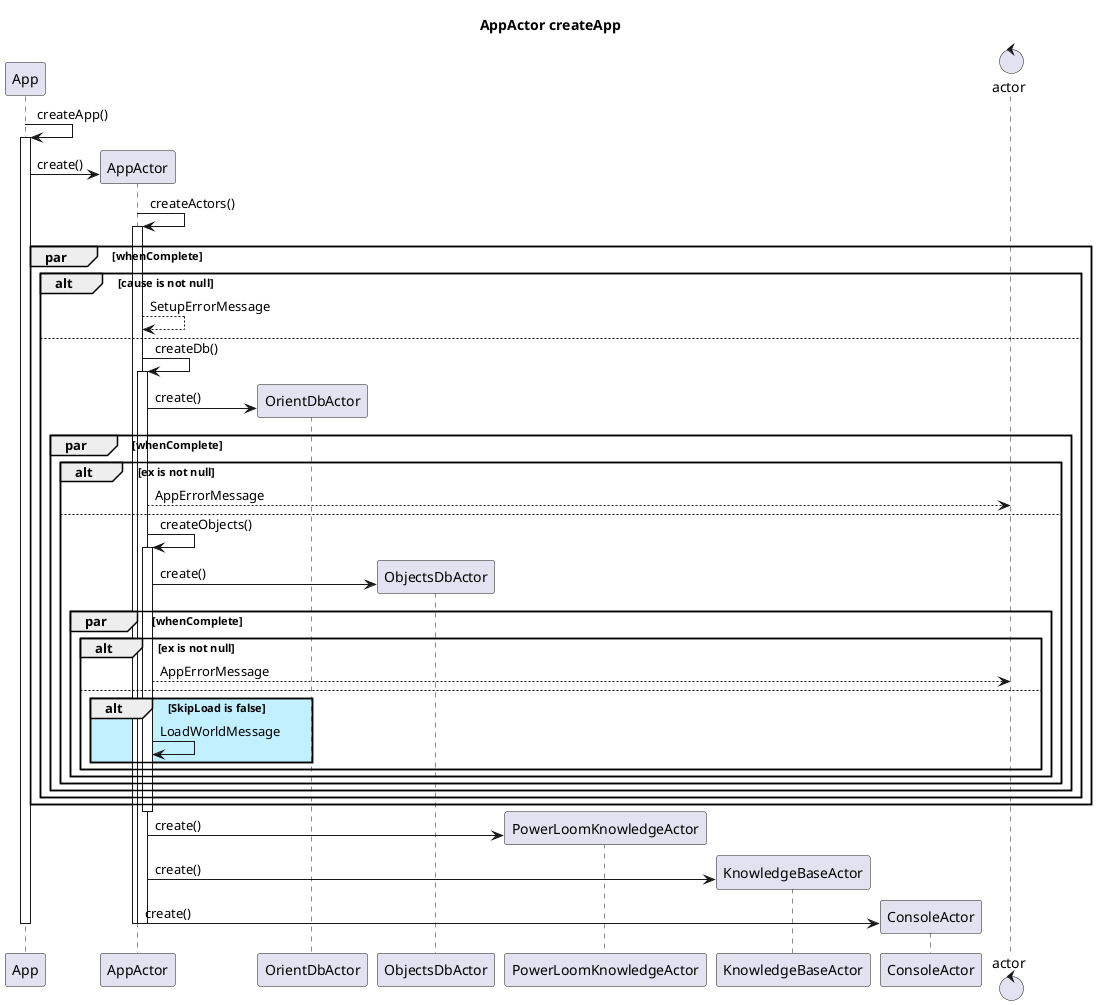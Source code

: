 @startuml
title AppActor createApp
participant App as a
participant AppActor as ac
participant OrientDbActor as orientdba
participant ObjectsDbActor as objectsdba
participant PowerLoomKnowledgeActor as plna
participant KnowledgeBaseActor as kba
participant ConsoleActor as ca
control actor

a -> a ++ : createApp()
a -> ac ** : create()
ac -> ac ++ : createActors()

par whenComplete
alt cause is not null
ac --> ac : SetupErrorMessage
else

ac -> ac ++ : createDb()
ac -> orientdba ** : create()

par whenComplete
alt ex is not null
ac --> actor : AppErrorMessage
else

ac -> ac ++ : createObjects()
ac -> objectsdba ** : create()

par whenComplete
alt ex is not null
ac --> actor : AppErrorMessage
else
alt #APPLICATION SkipLoad is false
ac -> ac : LoadWorldMessage
end
end
end
end
end
end
end
deactivate ac

ac -> plna ** : create()
ac -> kba ** : create()
ac -> ca ** : create()

deactivate ac
deactivate ac

deactivate a

@enduml
